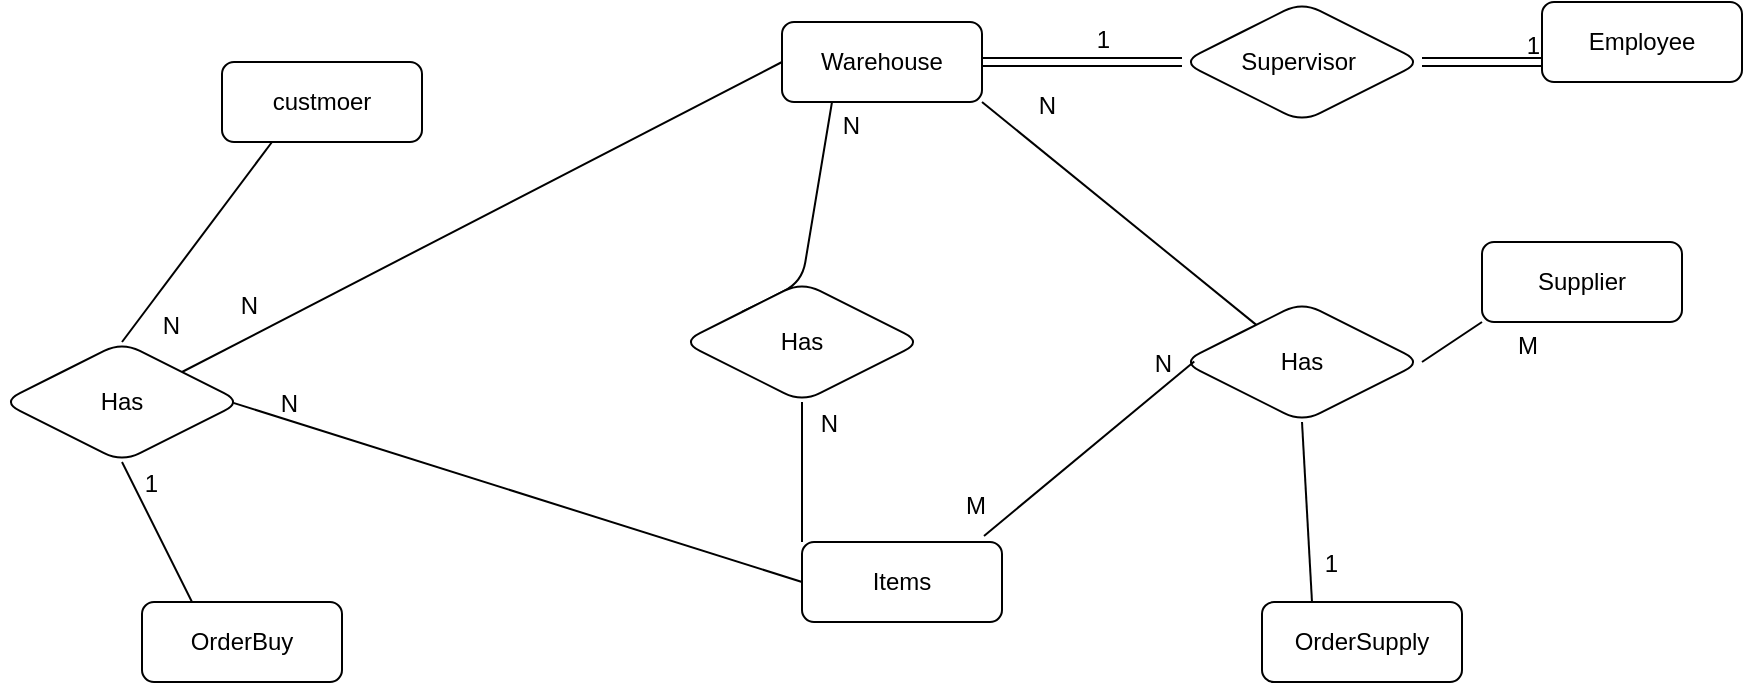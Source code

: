 <mxfile version="24.6.4" type="device">
  <diagram name="Page-1" id="p85dP4kiwHz3ok0GlTAY">
    <mxGraphModel dx="1778" dy="420" grid="1" gridSize="10" guides="1" tooltips="1" connect="1" arrows="1" fold="1" page="1" pageScale="1" pageWidth="827" pageHeight="1169" background="none" math="0" shadow="0">
      <root>
        <mxCell id="0" />
        <mxCell id="1" parent="0" />
        <mxCell id="PTV88E-6Afp1OJII5fz0-1" value="Warehouse" style="whiteSpace=wrap;html=1;align=center;rounded=1;" parent="1" vertex="1">
          <mxGeometry x="240" y="220" width="100" height="40" as="geometry" />
        </mxCell>
        <mxCell id="PTV88E-6Afp1OJII5fz0-4" value="Employee" style="whiteSpace=wrap;html=1;align=center;rounded=1;" parent="1" vertex="1">
          <mxGeometry x="620" y="210" width="100" height="40" as="geometry" />
        </mxCell>
        <mxCell id="PTV88E-6Afp1OJII5fz0-6" value="Items" style="whiteSpace=wrap;html=1;align=center;rounded=1;" parent="1" vertex="1">
          <mxGeometry x="250" y="480" width="100" height="40" as="geometry" />
        </mxCell>
        <mxCell id="PTV88E-6Afp1OJII5fz0-7" value="" style="endArrow=none;html=1;rounded=1;entryX=0;entryY=0;entryDx=0;entryDy=0;exitX=0.5;exitY=1;exitDx=0;exitDy=0;" parent="1" source="PTV88E-6Afp1OJII5fz0-10" target="PTV88E-6Afp1OJII5fz0-6" edge="1">
          <mxGeometry relative="1" as="geometry">
            <mxPoint x="390" y="340" as="sourcePoint" />
            <mxPoint x="530" y="400" as="targetPoint" />
          </mxGeometry>
        </mxCell>
        <mxCell id="PTV88E-6Afp1OJII5fz0-9" value="N" style="resizable=0;html=1;whiteSpace=wrap;align=right;verticalAlign=bottom;rounded=1;" parent="1" connectable="0" vertex="1">
          <mxGeometry x="280.001" y="280.0" as="geometry" />
        </mxCell>
        <mxCell id="PTV88E-6Afp1OJII5fz0-11" value="" style="endArrow=none;html=1;rounded=1;entryX=0;entryY=0;entryDx=0;entryDy=0;exitX=0.25;exitY=1;exitDx=0;exitDy=0;" parent="1" source="PTV88E-6Afp1OJII5fz0-1" target="PTV88E-6Afp1OJII5fz0-10" edge="1">
          <mxGeometry relative="1" as="geometry">
            <mxPoint x="263" y="260" as="sourcePoint" />
            <mxPoint x="370" y="440" as="targetPoint" />
            <Array as="points">
              <mxPoint x="250" y="350" />
            </Array>
          </mxGeometry>
        </mxCell>
        <mxCell id="PTV88E-6Afp1OJII5fz0-10" value="Has" style="shape=rhombus;perimeter=rhombusPerimeter;whiteSpace=wrap;html=1;align=center;rounded=1;" parent="1" vertex="1">
          <mxGeometry x="190" y="350" width="120" height="60" as="geometry" />
        </mxCell>
        <mxCell id="PTV88E-6Afp1OJII5fz0-13" value="" style="shape=link;html=1;rounded=1;exitX=1;exitY=0.5;exitDx=0;exitDy=0;entryX=0;entryY=0.75;entryDx=0;entryDy=0;" parent="1" source="PTV88E-6Afp1OJII5fz0-5" target="PTV88E-6Afp1OJII5fz0-4" edge="1">
          <mxGeometry relative="1" as="geometry">
            <mxPoint x="414" y="239.5" as="sourcePoint" />
            <mxPoint x="574" y="239.5" as="targetPoint" />
          </mxGeometry>
        </mxCell>
        <mxCell id="PTV88E-6Afp1OJII5fz0-14" value="1" style="resizable=0;html=1;whiteSpace=wrap;align=right;verticalAlign=bottom;rounded=1;" parent="PTV88E-6Afp1OJII5fz0-13" connectable="0" vertex="1">
          <mxGeometry x="1" relative="1" as="geometry" />
        </mxCell>
        <mxCell id="PTV88E-6Afp1OJII5fz0-15" value="" style="shape=link;html=1;rounded=1;exitX=1;exitY=0.5;exitDx=0;exitDy=0;entryX=0;entryY=0.5;entryDx=0;entryDy=0;" parent="1" source="PTV88E-6Afp1OJII5fz0-1" target="PTV88E-6Afp1OJII5fz0-5" edge="1">
          <mxGeometry relative="1" as="geometry">
            <mxPoint x="390" y="240" as="sourcePoint" />
            <mxPoint x="620" y="240" as="targetPoint" />
          </mxGeometry>
        </mxCell>
        <mxCell id="PTV88E-6Afp1OJII5fz0-5" value="Supervisor&amp;nbsp;" style="shape=rhombus;perimeter=rhombusPerimeter;whiteSpace=wrap;html=1;align=center;rounded=1;" parent="1" vertex="1">
          <mxGeometry x="440" y="210" width="120" height="60" as="geometry" />
        </mxCell>
        <mxCell id="PTV88E-6Afp1OJII5fz0-17" value="1" style="resizable=0;html=1;whiteSpace=wrap;align=right;verticalAlign=bottom;rounded=1;" parent="1" connectable="0" vertex="1">
          <mxGeometry x="630" y="250" as="geometry">
            <mxPoint x="-225" y="-13" as="offset" />
          </mxGeometry>
        </mxCell>
        <mxCell id="ju0jBYfU7VfWNbvxmCAG-1" value="Supplier" style="whiteSpace=wrap;html=1;align=center;rounded=1;" vertex="1" parent="1">
          <mxGeometry x="590" y="330" width="100" height="40" as="geometry" />
        </mxCell>
        <mxCell id="ju0jBYfU7VfWNbvxmCAG-3" value="custmoer" style="whiteSpace=wrap;html=1;align=center;rounded=1;" vertex="1" parent="1">
          <mxGeometry x="-40" y="240" width="100" height="40" as="geometry" />
        </mxCell>
        <mxCell id="ju0jBYfU7VfWNbvxmCAG-6" value="OrderSupply" style="whiteSpace=wrap;html=1;align=center;rounded=1;" vertex="1" parent="1">
          <mxGeometry x="480" y="510" width="100" height="40" as="geometry" />
        </mxCell>
        <mxCell id="ju0jBYfU7VfWNbvxmCAG-7" value="" style="endArrow=none;html=1;rounded=1;exitX=1;exitY=1;exitDx=0;exitDy=0;" edge="1" parent="1" source="PTV88E-6Afp1OJII5fz0-1" target="ju0jBYfU7VfWNbvxmCAG-9">
          <mxGeometry relative="1" as="geometry">
            <mxPoint x="510" y="360" as="sourcePoint" />
            <mxPoint x="670" y="360" as="targetPoint" />
          </mxGeometry>
        </mxCell>
        <mxCell id="ju0jBYfU7VfWNbvxmCAG-8" value="N" style="resizable=0;html=1;whiteSpace=wrap;align=right;verticalAlign=bottom;rounded=1;" connectable="0" vertex="1" parent="ju0jBYfU7VfWNbvxmCAG-7">
          <mxGeometry x="1" relative="1" as="geometry">
            <mxPoint x="-98" y="-101" as="offset" />
          </mxGeometry>
        </mxCell>
        <mxCell id="ju0jBYfU7VfWNbvxmCAG-9" value="Has" style="shape=rhombus;perimeter=rhombusPerimeter;whiteSpace=wrap;html=1;align=center;rounded=1;" vertex="1" parent="1">
          <mxGeometry x="440" y="360" width="120" height="60" as="geometry" />
        </mxCell>
        <mxCell id="ju0jBYfU7VfWNbvxmCAG-10" value="" style="endArrow=none;html=1;rounded=1;entryX=0.25;entryY=0;entryDx=0;entryDy=0;" edge="1" parent="1" target="ju0jBYfU7VfWNbvxmCAG-6">
          <mxGeometry relative="1" as="geometry">
            <mxPoint x="500" y="420" as="sourcePoint" />
            <mxPoint x="630" y="420" as="targetPoint" />
          </mxGeometry>
        </mxCell>
        <mxCell id="ju0jBYfU7VfWNbvxmCAG-11" value="1" style="resizable=0;html=1;whiteSpace=wrap;align=right;verticalAlign=bottom;rounded=1;" connectable="0" vertex="1" parent="ju0jBYfU7VfWNbvxmCAG-10">
          <mxGeometry x="1" relative="1" as="geometry">
            <mxPoint x="15" y="-10" as="offset" />
          </mxGeometry>
        </mxCell>
        <mxCell id="ju0jBYfU7VfWNbvxmCAG-12" value="" style="endArrow=none;html=1;rounded=1;exitX=1;exitY=0.5;exitDx=0;exitDy=0;entryX=0;entryY=1;entryDx=0;entryDy=0;" edge="1" parent="1" source="ju0jBYfU7VfWNbvxmCAG-9" target="ju0jBYfU7VfWNbvxmCAG-1">
          <mxGeometry relative="1" as="geometry">
            <mxPoint x="330" y="310" as="sourcePoint" />
            <mxPoint x="490" y="310" as="targetPoint" />
          </mxGeometry>
        </mxCell>
        <mxCell id="ju0jBYfU7VfWNbvxmCAG-13" value="M" style="resizable=0;html=1;whiteSpace=wrap;align=right;verticalAlign=bottom;rounded=1;" connectable="0" vertex="1" parent="ju0jBYfU7VfWNbvxmCAG-12">
          <mxGeometry x="1" relative="1" as="geometry">
            <mxPoint x="30" y="20" as="offset" />
          </mxGeometry>
        </mxCell>
        <mxCell id="ju0jBYfU7VfWNbvxmCAG-16" value="" style="endArrow=none;html=1;rounded=1;entryX=0.051;entryY=0.495;entryDx=0;entryDy=0;exitX=0.91;exitY=-0.075;exitDx=0;exitDy=0;exitPerimeter=0;entryPerimeter=0;" edge="1" parent="1" source="PTV88E-6Afp1OJII5fz0-6" target="ju0jBYfU7VfWNbvxmCAG-9">
          <mxGeometry relative="1" as="geometry">
            <mxPoint x="310" y="450" as="sourcePoint" />
            <mxPoint x="470" y="450" as="targetPoint" />
          </mxGeometry>
        </mxCell>
        <mxCell id="ju0jBYfU7VfWNbvxmCAG-17" value="M" style="resizable=0;html=1;whiteSpace=wrap;align=left;verticalAlign=bottom;rounded=1;" connectable="0" vertex="1" parent="ju0jBYfU7VfWNbvxmCAG-16">
          <mxGeometry x="-1" relative="1" as="geometry">
            <mxPoint x="-11" y="-7" as="offset" />
          </mxGeometry>
        </mxCell>
        <mxCell id="ju0jBYfU7VfWNbvxmCAG-18" value="N" style="resizable=0;html=1;whiteSpace=wrap;align=right;verticalAlign=bottom;rounded=1;" connectable="0" vertex="1" parent="ju0jBYfU7VfWNbvxmCAG-16">
          <mxGeometry x="1" relative="1" as="geometry">
            <mxPoint x="-10" y="10" as="offset" />
          </mxGeometry>
        </mxCell>
        <mxCell id="ju0jBYfU7VfWNbvxmCAG-19" value="OrderBuy" style="whiteSpace=wrap;html=1;align=center;rounded=1;" vertex="1" parent="1">
          <mxGeometry x="-80" y="510" width="100" height="40" as="geometry" />
        </mxCell>
        <mxCell id="ju0jBYfU7VfWNbvxmCAG-20" value="Has" style="shape=rhombus;perimeter=rhombusPerimeter;whiteSpace=wrap;html=1;align=center;rounded=1;" vertex="1" parent="1">
          <mxGeometry x="-150" y="380" width="120" height="60" as="geometry" />
        </mxCell>
        <mxCell id="ju0jBYfU7VfWNbvxmCAG-21" value="" style="endArrow=none;html=1;rounded=1;exitX=0.25;exitY=0;exitDx=0;exitDy=0;entryX=0.5;entryY=1;entryDx=0;entryDy=0;" edge="1" parent="1" source="ju0jBYfU7VfWNbvxmCAG-19" target="ju0jBYfU7VfWNbvxmCAG-20">
          <mxGeometry relative="1" as="geometry">
            <mxPoint x="-280" y="320" as="sourcePoint" />
            <mxPoint x="-50" y="440" as="targetPoint" />
          </mxGeometry>
        </mxCell>
        <mxCell id="ju0jBYfU7VfWNbvxmCAG-22" value="1" style="resizable=0;html=1;whiteSpace=wrap;align=right;verticalAlign=bottom;rounded=1;" connectable="0" vertex="1" parent="ju0jBYfU7VfWNbvxmCAG-21">
          <mxGeometry x="1" relative="1" as="geometry">
            <mxPoint x="20" y="20" as="offset" />
          </mxGeometry>
        </mxCell>
        <mxCell id="ju0jBYfU7VfWNbvxmCAG-23" value="" style="endArrow=none;html=1;rounded=1;exitX=0.5;exitY=0;exitDx=0;exitDy=0;entryX=0.25;entryY=1;entryDx=0;entryDy=0;" edge="1" parent="1" source="ju0jBYfU7VfWNbvxmCAG-20" target="ju0jBYfU7VfWNbvxmCAG-3">
          <mxGeometry relative="1" as="geometry">
            <mxPoint x="10" y="410" as="sourcePoint" />
            <mxPoint x="180" y="410" as="targetPoint" />
          </mxGeometry>
        </mxCell>
        <mxCell id="ju0jBYfU7VfWNbvxmCAG-24" value="N" style="resizable=0;html=1;whiteSpace=wrap;align=right;verticalAlign=bottom;rounded=1;" connectable="0" vertex="1" parent="ju0jBYfU7VfWNbvxmCAG-23">
          <mxGeometry x="1" relative="1" as="geometry">
            <mxPoint x="-45" y="100" as="offset" />
          </mxGeometry>
        </mxCell>
        <mxCell id="ju0jBYfU7VfWNbvxmCAG-25" value="" style="endArrow=none;html=1;rounded=1;entryX=0;entryY=0.5;entryDx=0;entryDy=0;exitX=0.964;exitY=0.507;exitDx=0;exitDy=0;exitPerimeter=0;" edge="1" parent="1" source="ju0jBYfU7VfWNbvxmCAG-20" target="PTV88E-6Afp1OJII5fz0-6">
          <mxGeometry relative="1" as="geometry">
            <mxPoint x="-30" y="410" as="sourcePoint" />
            <mxPoint x="620" y="330" as="targetPoint" />
          </mxGeometry>
        </mxCell>
        <mxCell id="ju0jBYfU7VfWNbvxmCAG-26" value="N" style="resizable=0;html=1;whiteSpace=wrap;align=right;verticalAlign=bottom;rounded=1;" connectable="0" vertex="1" parent="ju0jBYfU7VfWNbvxmCAG-25">
          <mxGeometry x="1" relative="1" as="geometry">
            <mxPoint x="-250" y="-80" as="offset" />
          </mxGeometry>
        </mxCell>
        <mxCell id="ju0jBYfU7VfWNbvxmCAG-27" value="N" style="resizable=0;html=1;whiteSpace=wrap;align=right;verticalAlign=bottom;rounded=1;" connectable="0" vertex="1" parent="1">
          <mxGeometry x="269.996" y="429.997" as="geometry" />
        </mxCell>
        <mxCell id="ju0jBYfU7VfWNbvxmCAG-28" value="" style="endArrow=none;html=1;rounded=1;exitX=1;exitY=0;exitDx=0;exitDy=0;entryX=0;entryY=0.5;entryDx=0;entryDy=0;" edge="1" parent="1" source="ju0jBYfU7VfWNbvxmCAG-20" target="PTV88E-6Afp1OJII5fz0-1">
          <mxGeometry relative="1" as="geometry">
            <mxPoint x="140" y="280" as="sourcePoint" />
            <mxPoint x="300" y="280" as="targetPoint" />
          </mxGeometry>
        </mxCell>
        <mxCell id="ju0jBYfU7VfWNbvxmCAG-29" value="N" style="resizable=0;html=1;whiteSpace=wrap;align=right;verticalAlign=bottom;rounded=1;" connectable="0" vertex="1" parent="ju0jBYfU7VfWNbvxmCAG-28">
          <mxGeometry x="1" relative="1" as="geometry">
            <mxPoint x="-260" y="130" as="offset" />
          </mxGeometry>
        </mxCell>
      </root>
    </mxGraphModel>
  </diagram>
</mxfile>
